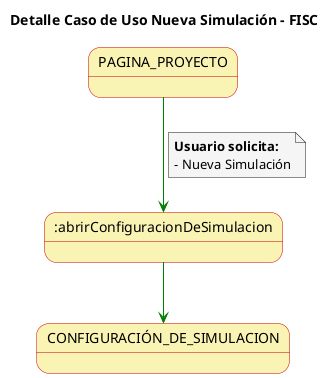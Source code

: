 @startuml

skinparam state {
  BackgroundColor #faf4b4
  BorderColor #c90000
}

skinparam note {
  BackgroundColor #f5f5f5
}

skinparam linetype polyline

title Detalle Caso de Uso Nueva Simulación - FISC


PAGINA_PROYECTO-[#green]-> :abrirConfiguracionDeSimulacion
note on link
  **Usuario solicita:**
  - Nueva Simulación
end note

:abrirConfiguracionDeSimulacion -[#green]-> CONFIGURACIÓN_DE_SIMULACION

@enduml